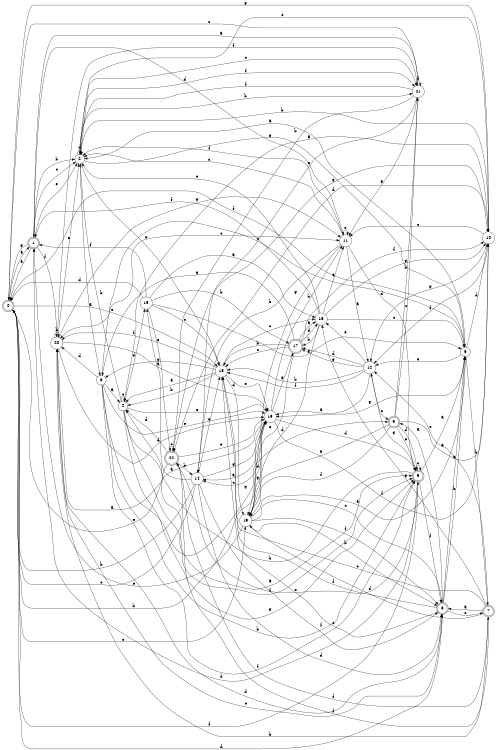 digraph n19_9 {
__start0 [label="" shape="none"];

rankdir=LR;
size="8,5";

s0 [style="rounded,filled", color="black", fillcolor="white" shape="doublecircle", label="0"];
s1 [style="rounded,filled", color="black", fillcolor="white" shape="doublecircle", label="1"];
s2 [style="filled", color="black", fillcolor="white" shape="circle", label="2"];
s3 [style="filled", color="black", fillcolor="white" shape="circle", label="3"];
s4 [style="filled", color="black", fillcolor="white" shape="circle", label="4"];
s5 [style="rounded,filled", color="black", fillcolor="white" shape="doublecircle", label="5"];
s6 [style="filled", color="black", fillcolor="white" shape="circle", label="6"];
s7 [style="rounded,filled", color="black", fillcolor="white" shape="doublecircle", label="7"];
s8 [style="rounded,filled", color="black", fillcolor="white" shape="doublecircle", label="8"];
s9 [style="rounded,filled", color="black", fillcolor="white" shape="doublecircle", label="9"];
s10 [style="filled", color="black", fillcolor="white" shape="circle", label="10"];
s11 [style="filled", color="black", fillcolor="white" shape="circle", label="11"];
s12 [style="filled", color="black", fillcolor="white" shape="circle", label="12"];
s13 [style="filled", color="black", fillcolor="white" shape="circle", label="13"];
s14 [style="filled", color="black", fillcolor="white" shape="circle", label="14"];
s15 [style="filled", color="black", fillcolor="white" shape="circle", label="15"];
s16 [style="filled", color="black", fillcolor="white" shape="circle", label="16"];
s17 [style="rounded,filled", color="black", fillcolor="white" shape="doublecircle", label="17"];
s18 [style="filled", color="black", fillcolor="white" shape="circle", label="18"];
s19 [style="filled", color="black", fillcolor="white" shape="circle", label="19"];
s20 [style="filled", color="black", fillcolor="white" shape="circle", label="20"];
s21 [style="filled", color="black", fillcolor="white" shape="circle", label="21"];
s22 [style="rounded,filled", color="black", fillcolor="white" shape="doublecircle", label="22"];
s0 -> s1 [label="a"];
s0 -> s13 [label="b"];
s0 -> s19 [label="c"];
s0 -> s8 [label="d"];
s0 -> s18 [label="e"];
s0 -> s5 [label="f"];
s0 -> s10 [label="g"];
s1 -> s0 [label="a"];
s1 -> s2 [label="b"];
s1 -> s2 [label="c"];
s1 -> s11 [label="d"];
s1 -> s2 [label="e"];
s1 -> s20 [label="f"];
s1 -> s0 [label="g"];
s2 -> s3 [label="a"];
s2 -> s21 [label="b"];
s2 -> s21 [label="c"];
s2 -> s2 [label="d"];
s2 -> s18 [label="e"];
s2 -> s21 [label="f"];
s2 -> s6 [label="g"];
s3 -> s4 [label="a"];
s3 -> s5 [label="b"];
s3 -> s11 [label="c"];
s3 -> s20 [label="d"];
s3 -> s13 [label="e"];
s3 -> s5 [label="f"];
s3 -> s9 [label="g"];
s4 -> s5 [label="a"];
s4 -> s2 [label="b"];
s4 -> s4 [label="c"];
s4 -> s15 [label="d"];
s4 -> s13 [label="e"];
s4 -> s5 [label="f"];
s4 -> s5 [label="g"];
s5 -> s6 [label="a"];
s5 -> s4 [label="b"];
s5 -> s5 [label="c"];
s5 -> s1 [label="d"];
s5 -> s22 [label="e"];
s5 -> s8 [label="f"];
s5 -> s12 [label="g"];
s6 -> s2 [label="a"];
s6 -> s7 [label="b"];
s6 -> s20 [label="c"];
s6 -> s10 [label="d"];
s6 -> s12 [label="e"];
s6 -> s0 [label="f"];
s6 -> s13 [label="g"];
s7 -> s8 [label="a"];
s7 -> s20 [label="b"];
s7 -> s18 [label="c"];
s7 -> s19 [label="d"];
s7 -> s12 [label="e"];
s7 -> s22 [label="f"];
s7 -> s16 [label="g"];
s8 -> s9 [label="a"];
s8 -> s6 [label="b"];
s8 -> s7 [label="c"];
s8 -> s20 [label="d"];
s8 -> s18 [label="e"];
s8 -> s18 [label="f"];
s8 -> s6 [label="g"];
s9 -> s10 [label="a"];
s9 -> s21 [label="b"];
s9 -> s21 [label="c"];
s9 -> s5 [label="d"];
s9 -> s5 [label="e"];
s9 -> s19 [label="f"];
s9 -> s19 [label="g"];
s10 -> s4 [label="a"];
s10 -> s2 [label="b"];
s10 -> s11 [label="c"];
s10 -> s22 [label="d"];
s10 -> s2 [label="e"];
s10 -> s12 [label="f"];
s10 -> s12 [label="g"];
s11 -> s12 [label="a"];
s11 -> s14 [label="b"];
s11 -> s2 [label="c"];
s11 -> s5 [label="d"];
s11 -> s11 [label="e"];
s11 -> s2 [label="f"];
s11 -> s19 [label="g"];
s12 -> s13 [label="a"];
s12 -> s18 [label="b"];
s12 -> s9 [label="c"];
s12 -> s17 [label="d"];
s12 -> s16 [label="e"];
s12 -> s18 [label="f"];
s12 -> s17 [label="g"];
s13 -> s14 [label="a"];
s13 -> s11 [label="b"];
s13 -> s14 [label="c"];
s13 -> s5 [label="d"];
s13 -> s0 [label="e"];
s13 -> s10 [label="f"];
s13 -> s17 [label="g"];
s14 -> s15 [label="a"];
s14 -> s0 [label="b"];
s14 -> s0 [label="c"];
s14 -> s8 [label="d"];
s14 -> s18 [label="e"];
s14 -> s8 [label="f"];
s14 -> s13 [label="g"];
s15 -> s16 [label="a"];
s15 -> s17 [label="b"];
s15 -> s18 [label="c"];
s15 -> s0 [label="d"];
s15 -> s22 [label="e"];
s15 -> s1 [label="f"];
s15 -> s6 [label="g"];
s16 -> s11 [label="a"];
s16 -> s17 [label="b"];
s16 -> s6 [label="c"];
s16 -> s19 [label="d"];
s16 -> s2 [label="e"];
s16 -> s1 [label="f"];
s16 -> s10 [label="g"];
s17 -> s16 [label="a"];
s17 -> s18 [label="b"];
s17 -> s18 [label="c"];
s17 -> s16 [label="d"];
s17 -> s19 [label="e"];
s17 -> s10 [label="f"];
s17 -> s3 [label="g"];
s18 -> s4 [label="a"];
s18 -> s4 [label="b"];
s18 -> s16 [label="c"];
s18 -> s19 [label="d"];
s18 -> s13 [label="e"];
s18 -> s20 [label="f"];
s18 -> s3 [label="g"];
s19 -> s6 [label="a"];
s19 -> s8 [label="b"];
s19 -> s8 [label="c"];
s19 -> s13 [label="d"];
s19 -> s1 [label="e"];
s19 -> s8 [label="f"];
s19 -> s13 [label="g"];
s20 -> s13 [label="a"];
s20 -> s20 [label="b"];
s20 -> s8 [label="c"];
s20 -> s13 [label="d"];
s20 -> s2 [label="e"];
s20 -> s21 [label="f"];
s20 -> s11 [label="g"];
s21 -> s1 [label="a"];
s21 -> s22 [label="b"];
s21 -> s0 [label="c"];
s21 -> s21 [label="d"];
s21 -> s14 [label="e"];
s21 -> s2 [label="f"];
s21 -> s11 [label="g"];
s22 -> s20 [label="a"];
s22 -> s14 [label="b"];
s22 -> s22 [label="c"];
s22 -> s4 [label="d"];
s22 -> s13 [label="e"];
s22 -> s7 [label="f"];
s22 -> s10 [label="g"];

}
